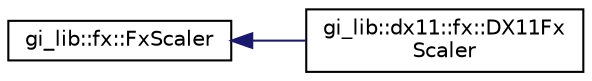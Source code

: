 digraph "Graphical Class Hierarchy"
{
  edge [fontname="Helvetica",fontsize="10",labelfontname="Helvetica",labelfontsize="10"];
  node [fontname="Helvetica",fontsize="10",shape=record];
  rankdir="LR";
  Node1 [label="gi_lib::fx::FxScaler",height=0.2,width=0.4,color="black", fillcolor="white", style="filled",URL="$classgi__lib_1_1fx_1_1_fx_scaler.html",tooltip="This class is used to scale a texture using the GPU. You may use this class both to copy a texture or..."];
  Node1 -> Node2 [dir="back",color="midnightblue",fontsize="10",style="solid",fontname="Helvetica"];
  Node2 [label="gi_lib::dx11::fx::DX11Fx\lScaler",height=0.2,width=0.4,color="black", fillcolor="white", style="filled",URL="$classgi__lib_1_1dx11_1_1fx_1_1_d_x11_fx_scaler.html",tooltip="Shader used to scale a source texture onto a render target. "];
}
